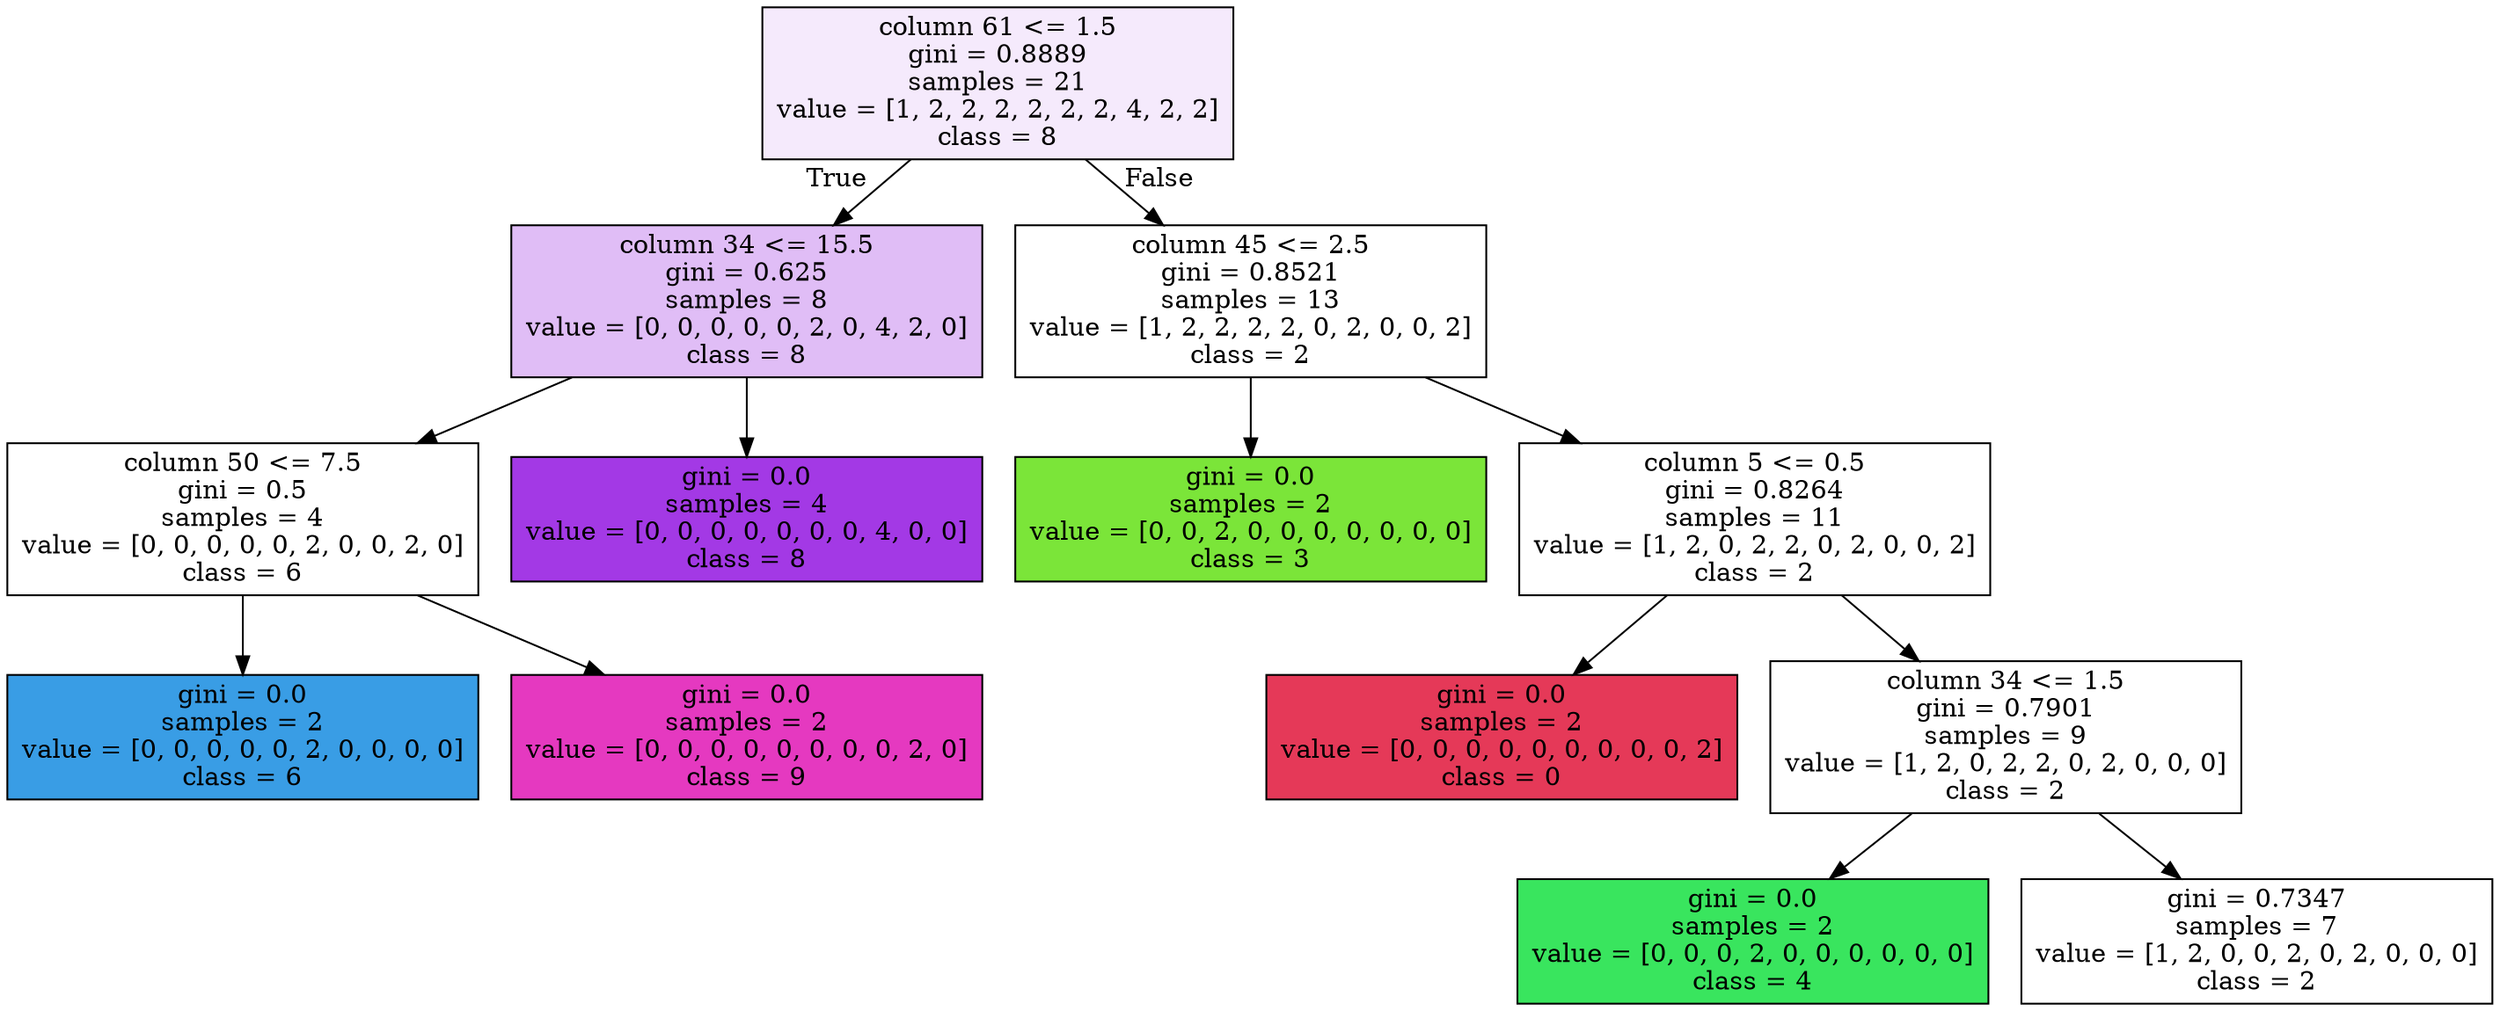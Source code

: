 digraph Tree {
node [shape=box, style="filled", color="black"] ;
0 [label="column 61 <= 1.5\ngini = 0.8889\nsamples = 21\nvalue = [1, 2, 2, 2, 2, 2, 2, 4, 2, 2]\nclass = 8", fillcolor="#a339e51b"] ;
1 [label="column 34 <= 15.5\ngini = 0.625\nsamples = 8\nvalue = [0, 0, 0, 0, 0, 2, 0, 4, 2, 0]\nclass = 8", fillcolor="#a339e555"] ;
0 -> 1 [labeldistance=2.5, labelangle=45, headlabel="True"] ;
2 [label="column 50 <= 7.5\ngini = 0.5\nsamples = 4\nvalue = [0, 0, 0, 0, 0, 2, 0, 0, 2, 0]\nclass = 6", fillcolor="#399de500"] ;
1 -> 2 ;
3 [label="gini = 0.0\nsamples = 2\nvalue = [0, 0, 0, 0, 0, 2, 0, 0, 0, 0]\nclass = 6", fillcolor="#399de5ff"] ;
2 -> 3 ;
4 [label="gini = 0.0\nsamples = 2\nvalue = [0, 0, 0, 0, 0, 0, 0, 0, 2, 0]\nclass = 9", fillcolor="#e539c0ff"] ;
2 -> 4 ;
5 [label="gini = 0.0\nsamples = 4\nvalue = [0, 0, 0, 0, 0, 0, 0, 4, 0, 0]\nclass = 8", fillcolor="#a339e5ff"] ;
1 -> 5 ;
6 [label="column 45 <= 2.5\ngini = 0.8521\nsamples = 13\nvalue = [1, 2, 2, 2, 2, 0, 2, 0, 0, 2]\nclass = 2", fillcolor="#e2e53900"] ;
0 -> 6 [labeldistance=2.5, labelangle=-45, headlabel="False"] ;
7 [label="gini = 0.0\nsamples = 2\nvalue = [0, 0, 2, 0, 0, 0, 0, 0, 0, 0]\nclass = 3", fillcolor="#7be539ff"] ;
6 -> 7 ;
8 [label="column 5 <= 0.5\ngini = 0.8264\nsamples = 11\nvalue = [1, 2, 0, 2, 2, 0, 2, 0, 0, 2]\nclass = 2", fillcolor="#e2e53900"] ;
6 -> 8 ;
9 [label="gini = 0.0\nsamples = 2\nvalue = [0, 0, 0, 0, 0, 0, 0, 0, 0, 2]\nclass = 0", fillcolor="#e53958ff"] ;
8 -> 9 ;
10 [label="column 34 <= 1.5\ngini = 0.7901\nsamples = 9\nvalue = [1, 2, 0, 2, 2, 0, 2, 0, 0, 0]\nclass = 2", fillcolor="#e2e53900"] ;
8 -> 10 ;
11 [label="gini = 0.0\nsamples = 2\nvalue = [0, 0, 0, 2, 0, 0, 0, 0, 0, 0]\nclass = 4", fillcolor="#39e55eff"] ;
10 -> 11 ;
12 [label="gini = 0.7347\nsamples = 7\nvalue = [1, 2, 0, 0, 2, 0, 2, 0, 0, 0]\nclass = 2", fillcolor="#e2e53900"] ;
10 -> 12 ;
}